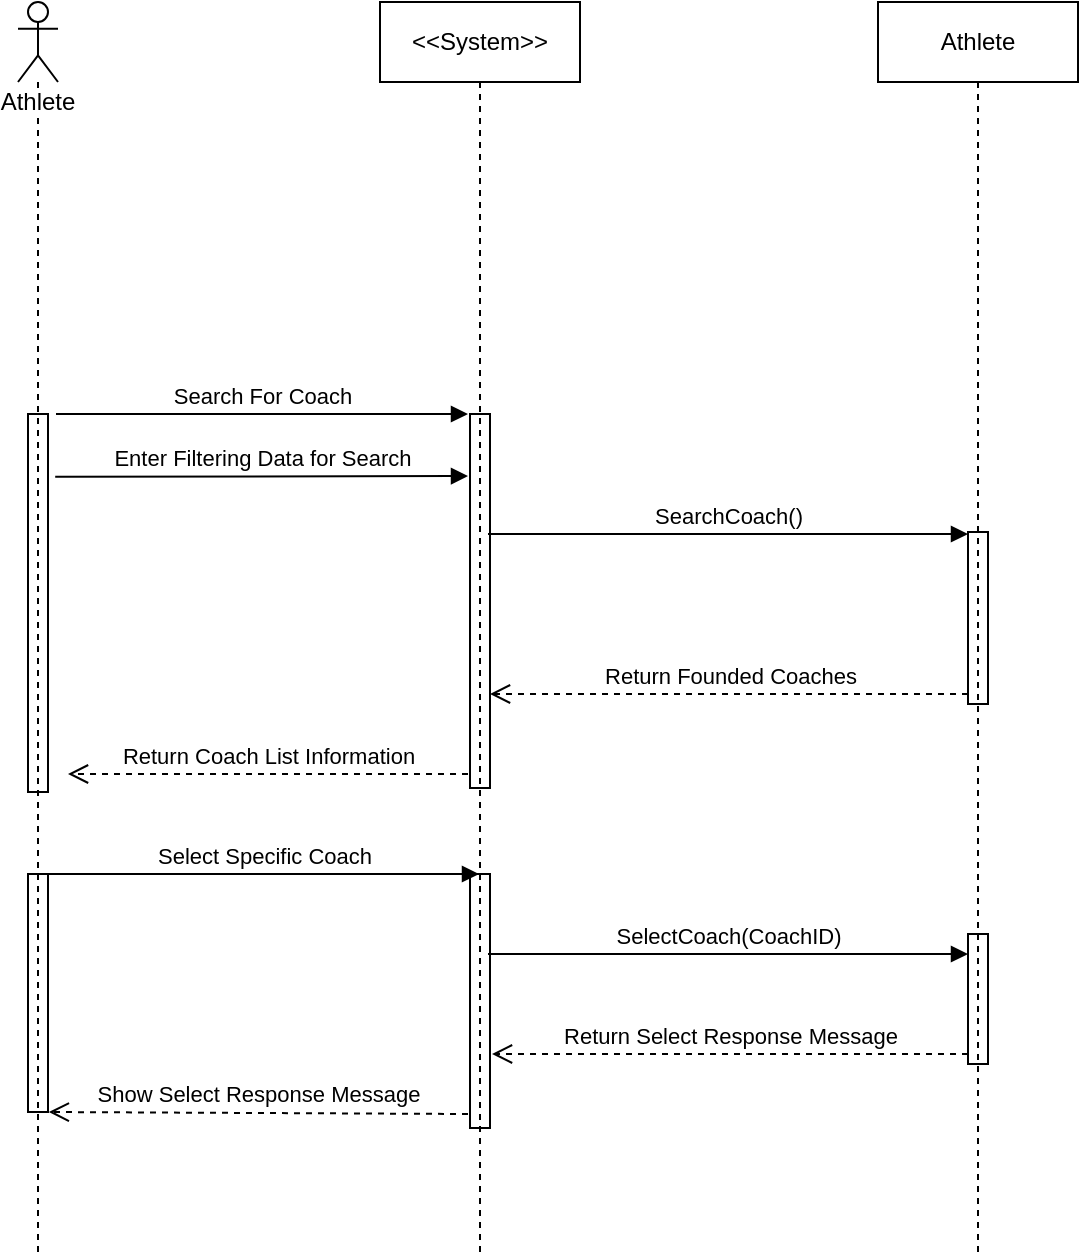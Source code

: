 <mxfile version="12.4.3" type="github" pages="1">
  <diagram id="RR4zSp94GtStD52sdoUe" name="Page-1">
    <mxGraphModel dx="1038" dy="548" grid="1" gridSize="10" guides="1" tooltips="1" connect="1" arrows="1" fold="1" page="1" pageScale="1" pageWidth="850" pageHeight="1100" math="0" shadow="0">
      <root>
        <mxCell id="0"/>
        <mxCell id="1" parent="0"/>
        <mxCell id="gQzvtRsXfjEpurz_tfhh-1" value="" style="html=1;points=[];perimeter=orthogonalPerimeter;" parent="1" vertex="1">
          <mxGeometry x="640" y="589" width="10" height="86" as="geometry"/>
        </mxCell>
        <mxCell id="gQzvtRsXfjEpurz_tfhh-2" value="" style="html=1;points=[];perimeter=orthogonalPerimeter;" parent="1" vertex="1">
          <mxGeometry x="640" y="790" width="10" height="65" as="geometry"/>
        </mxCell>
        <mxCell id="gQzvtRsXfjEpurz_tfhh-3" value="" style="html=1;points=[];perimeter=orthogonalPerimeter;" parent="1" vertex="1">
          <mxGeometry x="391" y="530" width="10" height="187" as="geometry"/>
        </mxCell>
        <mxCell id="gQzvtRsXfjEpurz_tfhh-4" value="SearchCoach()" style="html=1;verticalAlign=bottom;endArrow=block;" parent="1" edge="1">
          <mxGeometry width="80" relative="1" as="geometry">
            <mxPoint x="400" y="590" as="sourcePoint"/>
            <mxPoint x="640" y="590" as="targetPoint"/>
          </mxGeometry>
        </mxCell>
        <mxCell id="gQzvtRsXfjEpurz_tfhh-5" value="" style="html=1;points=[];perimeter=orthogonalPerimeter;" parent="1" vertex="1">
          <mxGeometry x="391" y="760" width="10" height="127" as="geometry"/>
        </mxCell>
        <mxCell id="gQzvtRsXfjEpurz_tfhh-6" value="SelectCoach(CoachID)" style="html=1;verticalAlign=bottom;endArrow=block;" parent="1" edge="1">
          <mxGeometry width="80" relative="1" as="geometry">
            <mxPoint x="400" y="800" as="sourcePoint"/>
            <mxPoint x="640" y="800" as="targetPoint"/>
          </mxGeometry>
        </mxCell>
        <mxCell id="gQzvtRsXfjEpurz_tfhh-7" value="" style="html=1;points=[];perimeter=orthogonalPerimeter;" parent="1" vertex="1">
          <mxGeometry x="170" y="530" width="10" height="189" as="geometry"/>
        </mxCell>
        <mxCell id="gQzvtRsXfjEpurz_tfhh-8" value="Search For Coach" style="html=1;verticalAlign=bottom;endArrow=block;" parent="1" edge="1">
          <mxGeometry width="80" relative="1" as="geometry">
            <mxPoint x="184" y="530" as="sourcePoint"/>
            <mxPoint x="390" y="530" as="targetPoint"/>
          </mxGeometry>
        </mxCell>
        <mxCell id="gQzvtRsXfjEpurz_tfhh-9" value="" style="html=1;points=[];perimeter=orthogonalPerimeter;" parent="1" vertex="1">
          <mxGeometry x="170" y="760" width="10" height="119" as="geometry"/>
        </mxCell>
        <mxCell id="gQzvtRsXfjEpurz_tfhh-10" value="Select Specific Coach" style="html=1;verticalAlign=bottom;endArrow=block;" parent="1" edge="1">
          <mxGeometry width="80" relative="1" as="geometry">
            <mxPoint x="180" y="760" as="sourcePoint"/>
            <mxPoint x="395.5" y="760" as="targetPoint"/>
          </mxGeometry>
        </mxCell>
        <mxCell id="gQzvtRsXfjEpurz_tfhh-11" value="Enter Filtering Data for Search" style="html=1;verticalAlign=bottom;endArrow=block;exitX=1.36;exitY=0.166;exitDx=0;exitDy=0;exitPerimeter=0;" parent="1" source="gQzvtRsXfjEpurz_tfhh-7" edge="1">
          <mxGeometry width="80" relative="1" as="geometry">
            <mxPoint x="190" y="561" as="sourcePoint"/>
            <mxPoint x="390" y="561" as="targetPoint"/>
          </mxGeometry>
        </mxCell>
        <mxCell id="gQzvtRsXfjEpurz_tfhh-12" value="Return Founded Coaches" style="html=1;verticalAlign=bottom;endArrow=open;dashed=1;endSize=8;" parent="1" target="gQzvtRsXfjEpurz_tfhh-3" edge="1">
          <mxGeometry relative="1" as="geometry">
            <mxPoint x="640" y="670" as="sourcePoint"/>
            <mxPoint x="560" y="670" as="targetPoint"/>
          </mxGeometry>
        </mxCell>
        <mxCell id="gQzvtRsXfjEpurz_tfhh-13" value="Return Coach List Information" style="html=1;verticalAlign=bottom;endArrow=open;dashed=1;endSize=8;" parent="1" edge="1">
          <mxGeometry relative="1" as="geometry">
            <mxPoint x="390" y="710" as="sourcePoint"/>
            <mxPoint x="190" y="710" as="targetPoint"/>
          </mxGeometry>
        </mxCell>
        <mxCell id="gQzvtRsXfjEpurz_tfhh-14" value="Return Select Response Message" style="html=1;verticalAlign=bottom;endArrow=open;dashed=1;endSize=8;" parent="1" source="gQzvtRsXfjEpurz_tfhh-2" edge="1">
          <mxGeometry relative="1" as="geometry">
            <mxPoint x="640" y="878" as="sourcePoint"/>
            <mxPoint x="402.0" y="850" as="targetPoint"/>
            <Array as="points">
              <mxPoint x="520" y="850"/>
            </Array>
          </mxGeometry>
        </mxCell>
        <mxCell id="gQzvtRsXfjEpurz_tfhh-15" value="Show Select Response Message" style="html=1;verticalAlign=bottom;endArrow=open;dashed=1;endSize=8;entryX=1.04;entryY=1;entryDx=0;entryDy=0;entryPerimeter=0;" parent="1" target="gQzvtRsXfjEpurz_tfhh-9" edge="1">
          <mxGeometry relative="1" as="geometry">
            <mxPoint x="390" y="880" as="sourcePoint"/>
            <mxPoint x="310" y="880" as="targetPoint"/>
          </mxGeometry>
        </mxCell>
        <mxCell id="gQzvtRsXfjEpurz_tfhh-16" value="&amp;lt;&amp;lt;System&amp;gt;&amp;gt;" style="shape=umlLifeline;perimeter=lifelinePerimeter;whiteSpace=wrap;html=1;container=1;collapsible=0;recursiveResize=0;outlineConnect=0;" parent="1" vertex="1">
          <mxGeometry x="346" y="324" width="100" height="627" as="geometry"/>
        </mxCell>
        <mxCell id="gQzvtRsXfjEpurz_tfhh-32" value="Athlete" style="shape=umlLifeline;perimeter=lifelinePerimeter;whiteSpace=wrap;html=1;container=1;collapsible=0;recursiveResize=0;outlineConnect=0;" parent="1" vertex="1">
          <mxGeometry x="595" y="324" width="100" height="627" as="geometry"/>
        </mxCell>
        <mxCell id="gQzvtRsXfjEpurz_tfhh-33" value="Athlete" style="shape=umlLifeline;participant=umlActor;perimeter=lifelinePerimeter;whiteSpace=wrap;html=1;container=1;collapsible=0;recursiveResize=0;verticalAlign=top;spacingTop=36;labelBackgroundColor=#ffffff;outlineConnect=0;" parent="1" vertex="1">
          <mxGeometry x="165" y="324" width="20" height="626" as="geometry"/>
        </mxCell>
      </root>
    </mxGraphModel>
  </diagram>
</mxfile>
